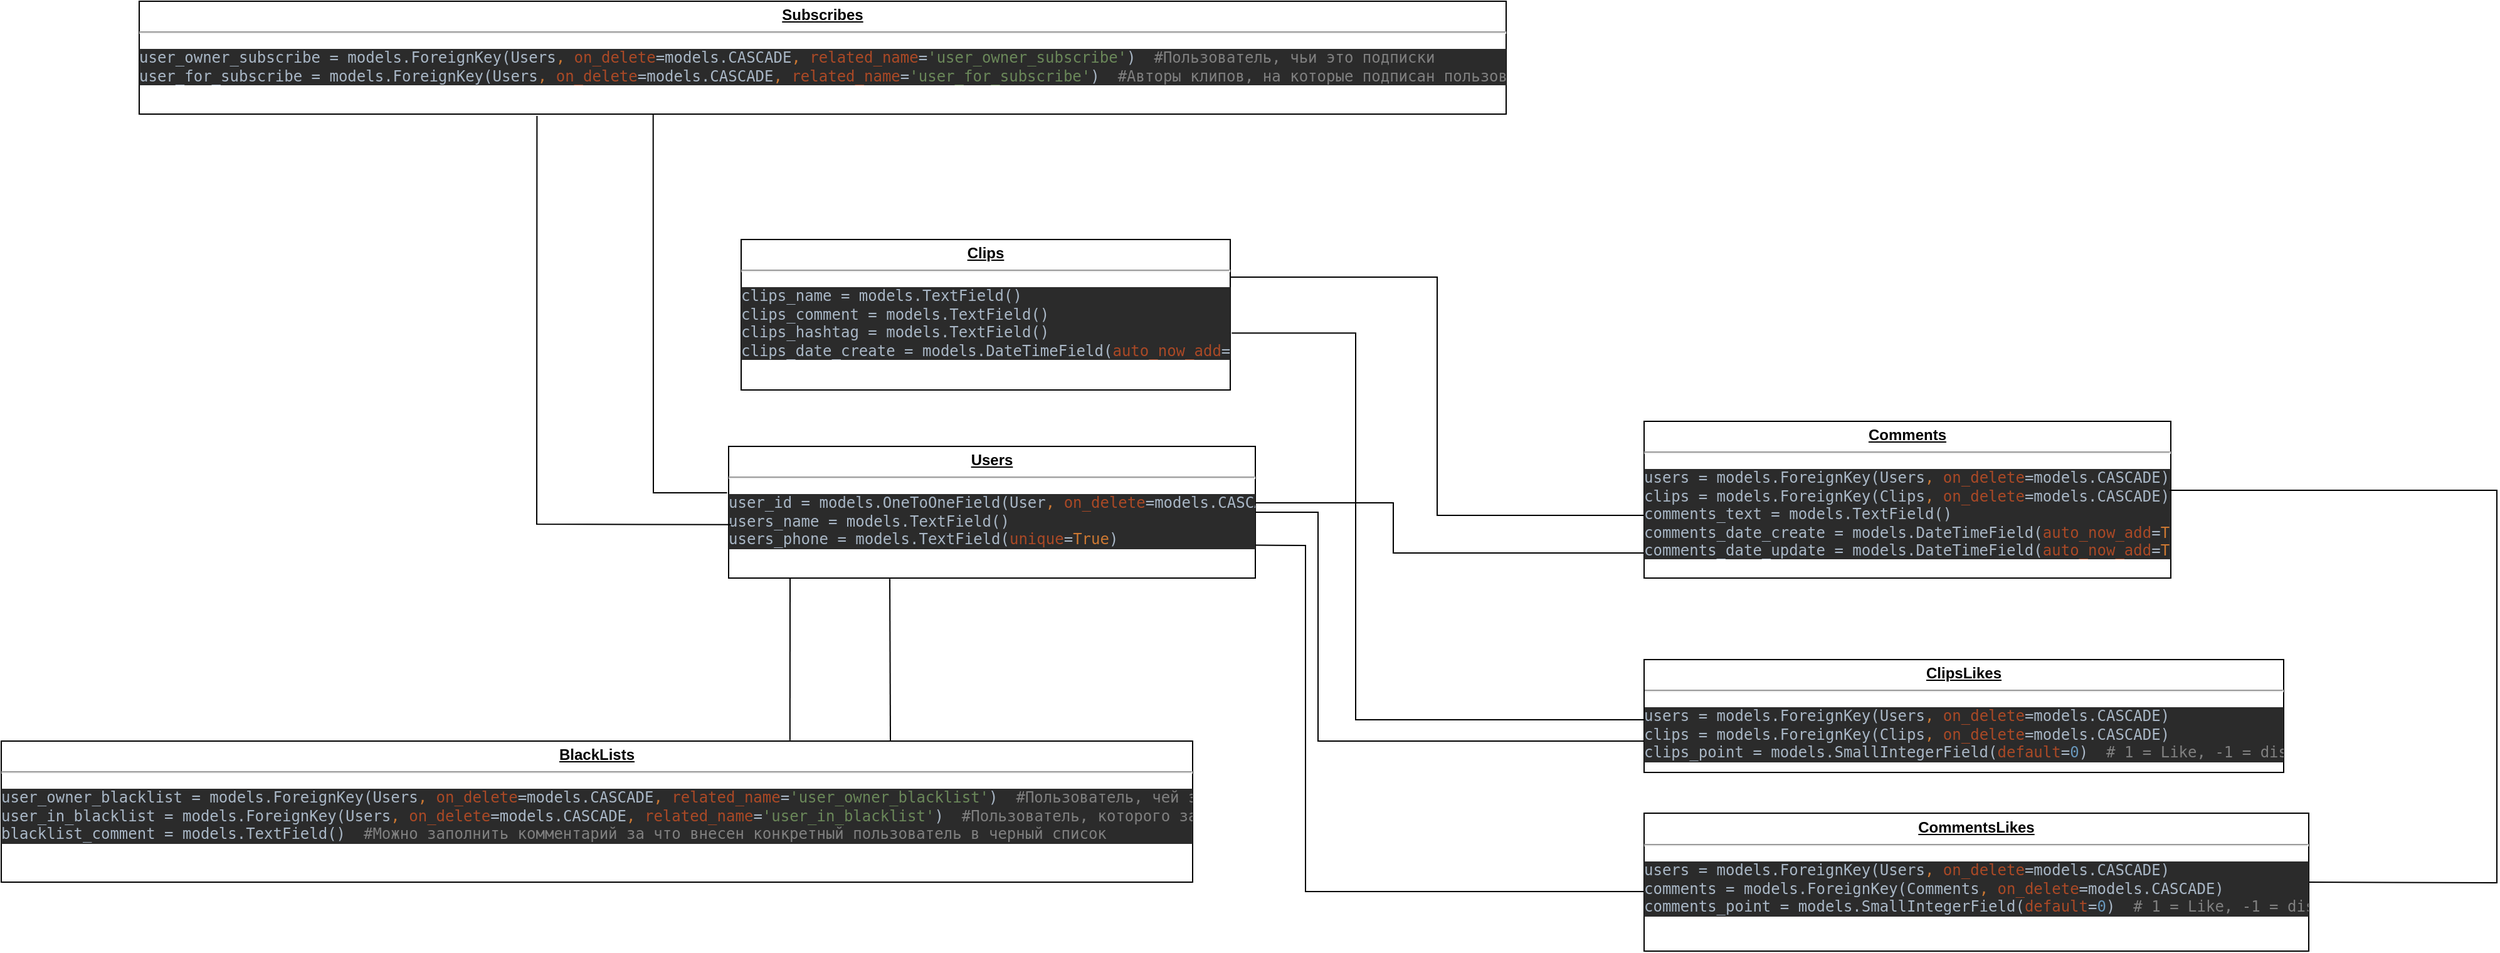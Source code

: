 <mxfile version="20.3.2" type="device"><diagram name="Page-1" id="a7904f86-f2b4-8e86-fa97-74104820619b"><mxGraphModel dx="3387" dy="1358" grid="1" gridSize="10" guides="1" tooltips="1" connect="1" arrows="1" fold="1" page="1" pageScale="1" pageWidth="1100" pageHeight="850" background="none" math="0" shadow="0"><root><mxCell id="0"/><mxCell id="1" parent="0"/><mxCell id="24794b860abc3c2d-17" value="&lt;p style=&quot;margin: 0px ; margin-top: 4px ; text-align: center ; text-decoration: underline&quot;&gt;&lt;b&gt;Users&lt;/b&gt;&lt;/p&gt;&lt;hr&gt;&lt;pre style=&quot;background-color:#2b2b2b;color:#a9b7c6;font-family:'JetBrains Mono',monospace;font-size:9,8pt;&quot;&gt;user_id = models.OneToOneField(User&lt;span style=&quot;color:#cc7832;&quot;&gt;, &lt;/span&gt;&lt;span style=&quot;color:#aa4926;&quot;&gt;on_delete&lt;/span&gt;=models.CASCADE)&lt;br&gt;users_name = models.TextField()&lt;br&gt;users_phone = models.TextField(&lt;span style=&quot;color:#aa4926;&quot;&gt;unique&lt;/span&gt;=&lt;span style=&quot;color:#cc7832;&quot;&gt;True&lt;/span&gt;)&lt;/pre&gt;" style="verticalAlign=top;align=left;overflow=fill;fontSize=12;fontFamily=Helvetica;html=1;rounded=0;shadow=0;comic=0;labelBackgroundColor=none;strokeWidth=1" parent="1" vertex="1"><mxGeometry x="-490" y="415" width="420" height="105" as="geometry"/></mxCell><mxCell id="24794b860abc3c2d-18" value="&lt;p style=&quot;margin: 4px 0px 0px; text-align: center;&quot;&gt;&lt;b&gt;&lt;u&gt;BlackLists&lt;/u&gt;&lt;/b&gt;&lt;br&gt;&lt;/p&gt;&lt;hr&gt;&lt;pre style=&quot;background-color:#2b2b2b;color:#a9b7c6;font-family:'JetBrains Mono',monospace;font-size:9,8pt;&quot;&gt;user_owner_blacklist = models.ForeignKey(Users&lt;span style=&quot;color:#cc7832;&quot;&gt;, &lt;/span&gt;&lt;span style=&quot;color:#aa4926;&quot;&gt;on_delete&lt;/span&gt;=models.CASCADE&lt;span style=&quot;color:#cc7832;&quot;&gt;, &lt;/span&gt;&lt;span style=&quot;color:#aa4926;&quot;&gt;related_name&lt;/span&gt;=&lt;span style=&quot;color:#6a8759;&quot;&gt;'user_owner_blacklist'&lt;/span&gt;)  &lt;span style=&quot;color:#808080;&quot;&gt;#Пользователь, чей это список&lt;br&gt;&lt;/span&gt;user_in_blacklist = models.ForeignKey(Users&lt;span style=&quot;color:#cc7832;&quot;&gt;, &lt;/span&gt;&lt;span style=&quot;color:#aa4926;&quot;&gt;on_delete&lt;/span&gt;=models.CASCADE&lt;span style=&quot;color:#cc7832;&quot;&gt;, &lt;/span&gt;&lt;span style=&quot;color:#aa4926;&quot;&gt;related_name&lt;/span&gt;=&lt;span style=&quot;color:#6a8759;&quot;&gt;'user_in_blacklist'&lt;/span&gt;)  &lt;span style=&quot;color:#808080;&quot;&gt;#Пользователь, которого забанили&lt;br&gt;&lt;/span&gt;blacklist_comment = models.TextField()  &lt;span style=&quot;color:#808080;&quot;&gt;#Можно заполнить комментарий за что внесен конкретный пользователь в черный список&lt;/span&gt;&lt;/pre&gt;" style="verticalAlign=top;align=left;overflow=fill;fontSize=12;fontFamily=Helvetica;html=1;rounded=0;shadow=0;comic=0;labelBackgroundColor=none;strokeWidth=1" parent="1" vertex="1"><mxGeometry x="-1070" y="650" width="950" height="112.5" as="geometry"/></mxCell><mxCell id="24794b860abc3c2d-19" value="&lt;p style=&quot;margin: 0px ; margin-top: 4px ; text-align: center ; text-decoration: underline&quot;&gt;&lt;b&gt;Clips&lt;/b&gt;&lt;/p&gt;&lt;hr&gt;&lt;pre style=&quot;background-color:#2b2b2b;color:#a9b7c6;font-family:'JetBrains Mono',monospace;font-size:9,8pt;&quot;&gt;clips_name = models.TextField()&lt;br&gt;clips_comment = models.TextField()&lt;br&gt;clips_hashtag = models.TextField()&lt;br&gt;clips_date_create = models.DateTimeField(&lt;span style=&quot;color:#aa4926;&quot;&gt;auto_now_add&lt;/span&gt;=&lt;span style=&quot;color:#cc7832;&quot;&gt;True&lt;/span&gt;)&lt;/pre&gt;" style="verticalAlign=top;align=left;overflow=fill;fontSize=12;fontFamily=Helvetica;html=1;rounded=0;shadow=0;comic=0;labelBackgroundColor=none;strokeWidth=1" parent="1" vertex="1"><mxGeometry x="-480" y="250" width="390" height="120" as="geometry"/></mxCell><mxCell id="24794b860abc3c2d-20" value="&lt;p style=&quot;margin: 0px ; margin-top: 4px ; text-align: center ; text-decoration: underline&quot;&gt;&lt;b&gt;ClipsLikes&lt;/b&gt;&lt;/p&gt;&lt;hr&gt;&lt;pre style=&quot;background-color:#2b2b2b;color:#a9b7c6;font-family:'JetBrains Mono',monospace;font-size:9,8pt;&quot;&gt;users = models.ForeignKey(Users&lt;span style=&quot;color:#cc7832;&quot;&gt;, &lt;/span&gt;&lt;span style=&quot;color:#aa4926;&quot;&gt;on_delete&lt;/span&gt;=models.CASCADE)&lt;br&gt;clips = models.ForeignKey(Clips&lt;span style=&quot;color:#cc7832;&quot;&gt;, &lt;/span&gt;&lt;span style=&quot;color:#aa4926;&quot;&gt;on_delete&lt;/span&gt;=models.CASCADE)&lt;br&gt;clips_point = models.SmallIntegerField(&lt;span style=&quot;color:#aa4926;&quot;&gt;default&lt;/span&gt;=&lt;span style=&quot;color:#6897bb;&quot;&gt;0&lt;/span&gt;)  &lt;span style=&quot;color:#808080;&quot;&gt;# 1 = Like, -1 = dislike&lt;/span&gt;&lt;/pre&gt;" style="verticalAlign=top;align=left;overflow=fill;fontSize=12;fontFamily=Helvetica;html=1;rounded=0;shadow=0;comic=0;labelBackgroundColor=none;strokeWidth=1" parent="1" vertex="1"><mxGeometry x="240" y="585" width="510" height="90" as="geometry"/></mxCell><mxCell id="24794b860abc3c2d-21" value="&lt;p style=&quot;margin: 4px 0px 0px; text-align: center;&quot;&gt;&lt;b&gt;&lt;u&gt;Subscribes&lt;/u&gt;&lt;/b&gt;&lt;br&gt;&lt;/p&gt;&lt;hr&gt;&lt;pre style=&quot;background-color:#2b2b2b;color:#a9b7c6;font-family:'JetBrains Mono',monospace;font-size:9,8pt;&quot;&gt;user_owner_subscribe = models.ForeignKey(Users&lt;span style=&quot;color:#cc7832;&quot;&gt;, &lt;/span&gt;&lt;span style=&quot;color:#aa4926;&quot;&gt;on_delete&lt;/span&gt;=models.CASCADE&lt;span style=&quot;color:#cc7832;&quot;&gt;, &lt;/span&gt;&lt;span style=&quot;color:#aa4926;&quot;&gt;related_name&lt;/span&gt;=&lt;span style=&quot;color:#6a8759;&quot;&gt;'user_owner_subscribe'&lt;/span&gt;)  &lt;span style=&quot;color:#808080;&quot;&gt;#Пользователь, чьи это подписки&lt;br&gt;&lt;/span&gt;user_for_subscribe = models.ForeignKey(Users&lt;span style=&quot;color:#cc7832;&quot;&gt;, &lt;/span&gt;&lt;span style=&quot;color:#aa4926;&quot;&gt;on_delete&lt;/span&gt;=models.CASCADE&lt;span style=&quot;color:#cc7832;&quot;&gt;, &lt;/span&gt;&lt;span style=&quot;color:#aa4926;&quot;&gt;related_name&lt;/span&gt;=&lt;span style=&quot;color:#6a8759;&quot;&gt;'user_for_subscribe'&lt;/span&gt;)  &lt;span style=&quot;color:#808080;&quot;&gt;#Авторы клипов, на которые подписан пользователь выше&lt;/span&gt;&lt;/pre&gt;" style="verticalAlign=top;align=left;overflow=fill;fontSize=12;fontFamily=Helvetica;html=1;rounded=0;shadow=0;comic=0;labelBackgroundColor=none;strokeWidth=1" parent="1" vertex="1"><mxGeometry x="-960" y="60" width="1090" height="90" as="geometry"/></mxCell><mxCell id="24794b860abc3c2d-23" value="&lt;p style=&quot;margin: 0px ; margin-top: 4px ; text-align: center ; text-decoration: underline&quot;&gt;&lt;b&gt;Comments&lt;/b&gt;&lt;/p&gt;&lt;hr&gt;&lt;pre style=&quot;background-color:#2b2b2b;color:#a9b7c6;font-family:'JetBrains Mono',monospace;font-size:9,8pt;&quot;&gt;users = models.ForeignKey(Users&lt;span style=&quot;color:#cc7832;&quot;&gt;, &lt;/span&gt;&lt;span style=&quot;color:#aa4926;&quot;&gt;on_delete&lt;/span&gt;=models.CASCADE)&lt;br&gt;clips = models.ForeignKey(Clips&lt;span style=&quot;color:#cc7832;&quot;&gt;, &lt;/span&gt;&lt;span style=&quot;color:#aa4926;&quot;&gt;on_delete&lt;/span&gt;=models.CASCADE)&lt;br&gt;comments_text = models.TextField()&lt;br&gt;comments_date_create = models.DateTimeField(&lt;span style=&quot;color:#aa4926;&quot;&gt;auto_now_add&lt;/span&gt;=&lt;span style=&quot;color:#cc7832;&quot;&gt;True&lt;/span&gt;)&lt;br&gt;comments_date_update = models.DateTimeField(&lt;span style=&quot;color:#aa4926;&quot;&gt;auto_now_add&lt;/span&gt;=&lt;span style=&quot;color:#cc7832;&quot;&gt;True&lt;/span&gt;)&lt;/pre&gt;" style="verticalAlign=top;align=left;overflow=fill;fontSize=12;fontFamily=Helvetica;html=1;rounded=0;shadow=0;comic=0;labelBackgroundColor=none;strokeWidth=1" parent="1" vertex="1"><mxGeometry x="240" y="395" width="420" height="125" as="geometry"/></mxCell><mxCell id="24794b860abc3c2d-49" style="edgeStyle=orthogonalEdgeStyle;rounded=0;html=1;exitX=0;exitY=0.25;entryX=1.003;entryY=0.622;labelBackgroundColor=none;endArrow=none;endFill=0;endSize=8;fontFamily=Verdana;fontSize=12;align=left;entryDx=0;entryDy=0;entryPerimeter=0;exitDx=0;exitDy=0;" parent="1" source="24794b860abc3c2d-20" target="24794b860abc3c2d-19" edge="1"><mxGeometry relative="1" as="geometry"><mxPoint x="-230" y="932.5" as="sourcePoint"/><Array as="points"><mxPoint x="10" y="633"/><mxPoint x="10" y="325"/></Array></mxGeometry></mxCell><mxCell id="24794b860abc3c2d-29" value="&lt;p style=&quot;margin: 4px 0px 0px; text-align: center;&quot;&gt;&lt;b&gt;&lt;u&gt;CommentsLikes&lt;/u&gt;&lt;/b&gt;&lt;br&gt;&lt;/p&gt;&lt;hr&gt;&lt;pre style=&quot;background-color:#2b2b2b;color:#a9b7c6;font-family:'JetBrains Mono',monospace;font-size:9,8pt;&quot;&gt;&lt;pre style=&quot;font-family: &amp;quot;JetBrains Mono&amp;quot;, monospace;&quot;&gt;users = models.ForeignKey(Users&lt;span style=&quot;color:#cc7832;&quot;&gt;, &lt;/span&gt;&lt;span style=&quot;color:#aa4926;&quot;&gt;on_delete&lt;/span&gt;=models.CASCADE)&lt;br&gt;comments = models.ForeignKey(Comments&lt;span style=&quot;color:#cc7832;&quot;&gt;, &lt;/span&gt;&lt;span style=&quot;color:#aa4926;&quot;&gt;on_delete&lt;/span&gt;=models.CASCADE)&lt;br&gt;comments_point = models.SmallIntegerField(&lt;span style=&quot;color:#aa4926;&quot;&gt;default&lt;/span&gt;=&lt;span style=&quot;color:#6897bb;&quot;&gt;0&lt;/span&gt;)  &lt;span style=&quot;color:#808080;&quot;&gt;# 1 = Like, -1 = dislike&lt;/span&gt;&lt;/pre&gt;&lt;/pre&gt;" style="verticalAlign=top;align=left;overflow=fill;fontSize=12;fontFamily=Helvetica;html=1;rounded=0;shadow=0;comic=0;labelBackgroundColor=none;strokeWidth=1" parent="1" vertex="1"><mxGeometry x="240" y="707.5" width="530" height="110" as="geometry"/></mxCell><mxCell id="Q0W-i7g4lRG8cyJpKGBv-5" style="edgeStyle=orthogonalEdgeStyle;rounded=0;html=1;labelBackgroundColor=none;endArrow=none;endFill=0;endSize=8;fontFamily=Verdana;fontSize=12;align=left;entryX=1;entryY=0.25;entryDx=0;entryDy=0;exitX=0;exitY=0.6;exitDx=0;exitDy=0;exitPerimeter=0;" edge="1" parent="1" source="24794b860abc3c2d-23" target="24794b860abc3c2d-19"><mxGeometry relative="1" as="geometry"><mxPoint x="250" y="470" as="sourcePoint"/><mxPoint x="-80" y="280" as="targetPoint"/><Array as="points"><mxPoint x="75" y="470"/><mxPoint x="75" y="280"/></Array></mxGeometry></mxCell><mxCell id="Q0W-i7g4lRG8cyJpKGBv-6" style="edgeStyle=orthogonalEdgeStyle;rounded=0;html=1;entryX=1;entryY=0.5;labelBackgroundColor=none;endArrow=none;endFill=0;endSize=8;fontFamily=Verdana;fontSize=12;align=left;entryDx=0;entryDy=0;" edge="1" parent="1" source="24794b860abc3c2d-20" target="24794b860abc3c2d-17"><mxGeometry relative="1" as="geometry"><mxPoint x="-20" y="642.5" as="sourcePoint"/><mxPoint x="-70" y="510" as="targetPoint"/><Array as="points"><mxPoint x="-20" y="650"/><mxPoint x="-20" y="468"/></Array></mxGeometry></mxCell><mxCell id="Q0W-i7g4lRG8cyJpKGBv-7" value="" style="endArrow=none;html=1;rounded=0;" edge="1" parent="1"><mxGeometry width="50" height="50" relative="1" as="geometry"><mxPoint x="-70" y="460" as="sourcePoint"/><mxPoint x="240" y="500" as="targetPoint"/><Array as="points"><mxPoint x="40" y="460"/><mxPoint x="40" y="500"/></Array></mxGeometry></mxCell><mxCell id="Q0W-i7g4lRG8cyJpKGBv-11" value="" style="endArrow=none;html=1;rounded=0;exitX=0.998;exitY=0.44;exitDx=0;exitDy=0;exitPerimeter=0;entryX=1;entryY=0.5;entryDx=0;entryDy=0;" edge="1" parent="1" source="24794b860abc3c2d-23" target="24794b860abc3c2d-29"><mxGeometry width="50" height="50" relative="1" as="geometry"><mxPoint x="-80" y="330" as="sourcePoint"/><mxPoint x="790" y="770" as="targetPoint"/><Array as="points"><mxPoint x="920" y="450"/><mxPoint x="920" y="763"/></Array></mxGeometry></mxCell><mxCell id="Q0W-i7g4lRG8cyJpKGBv-12" value="" style="endArrow=none;html=1;rounded=0;exitX=1;exitY=0.75;exitDx=0;exitDy=0;" edge="1" parent="1" source="24794b860abc3c2d-17"><mxGeometry width="50" height="50" relative="1" as="geometry"><mxPoint x="-30" y="510" as="sourcePoint"/><mxPoint x="240" y="770" as="targetPoint"/><Array as="points"><mxPoint x="-30" y="494"/><mxPoint x="-30" y="770"/></Array></mxGeometry></mxCell><mxCell id="Q0W-i7g4lRG8cyJpKGBv-13" value="" style="endArrow=none;html=1;rounded=0;entryX=0.005;entryY=0.594;entryDx=0;entryDy=0;entryPerimeter=0;exitX=0.291;exitY=1.015;exitDx=0;exitDy=0;exitPerimeter=0;" edge="1" parent="1" source="24794b860abc3c2d-21" target="24794b860abc3c2d-17"><mxGeometry width="50" height="50" relative="1" as="geometry"><mxPoint x="-720" y="477" as="sourcePoint"/><mxPoint x="-530" y="432.5" as="targetPoint"/><Array as="points"><mxPoint x="-643" y="477"/></Array></mxGeometry></mxCell><mxCell id="Q0W-i7g4lRG8cyJpKGBv-14" value="" style="endArrow=none;html=1;rounded=0;entryX=-0.003;entryY=0.352;entryDx=0;entryDy=0;entryPerimeter=0;exitX=0.376;exitY=1;exitDx=0;exitDy=0;exitPerimeter=0;" edge="1" parent="1" source="24794b860abc3c2d-21" target="24794b860abc3c2d-17"><mxGeometry width="50" height="50" relative="1" as="geometry"><mxPoint x="-640" y="280" as="sourcePoint"/><mxPoint x="-590" y="230" as="targetPoint"/><Array as="points"><mxPoint x="-550" y="452"/></Array></mxGeometry></mxCell><mxCell id="Q0W-i7g4lRG8cyJpKGBv-16" value="" style="endArrow=none;html=1;rounded=0;exitX=0.662;exitY=-0.006;exitDx=0;exitDy=0;exitPerimeter=0;" edge="1" parent="1" source="24794b860abc3c2d-18"><mxGeometry width="50" height="50" relative="1" as="geometry"><mxPoint x="-440" y="640" as="sourcePoint"/><mxPoint x="-441" y="520" as="targetPoint"/></mxGeometry></mxCell><mxCell id="Q0W-i7g4lRG8cyJpKGBv-17" value="" style="endArrow=none;html=1;rounded=0;entryX=0.306;entryY=1.006;entryDx=0;entryDy=0;entryPerimeter=0;" edge="1" parent="1" target="24794b860abc3c2d-17"><mxGeometry width="50" height="50" relative="1" as="geometry"><mxPoint x="-361" y="650" as="sourcePoint"/><mxPoint x="-359" y="520" as="targetPoint"/></mxGeometry></mxCell></root></mxGraphModel></diagram></mxfile>